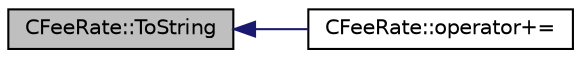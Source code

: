 digraph "CFeeRate::ToString"
{
  edge [fontname="Helvetica",fontsize="10",labelfontname="Helvetica",labelfontsize="10"];
  node [fontname="Helvetica",fontsize="10",shape=record];
  rankdir="LR";
  Node22 [label="CFeeRate::ToString",height=0.2,width=0.4,color="black", fillcolor="grey75", style="filled", fontcolor="black"];
  Node22 -> Node23 [dir="back",color="midnightblue",fontsize="10",style="solid",fontname="Helvetica"];
  Node23 [label="CFeeRate::operator+=",height=0.2,width=0.4,color="black", fillcolor="white", style="filled",URL="$d3/dd1/class_c_fee_rate.html#a1fbba9885f4a29778458333b6c780bb9"];
}
